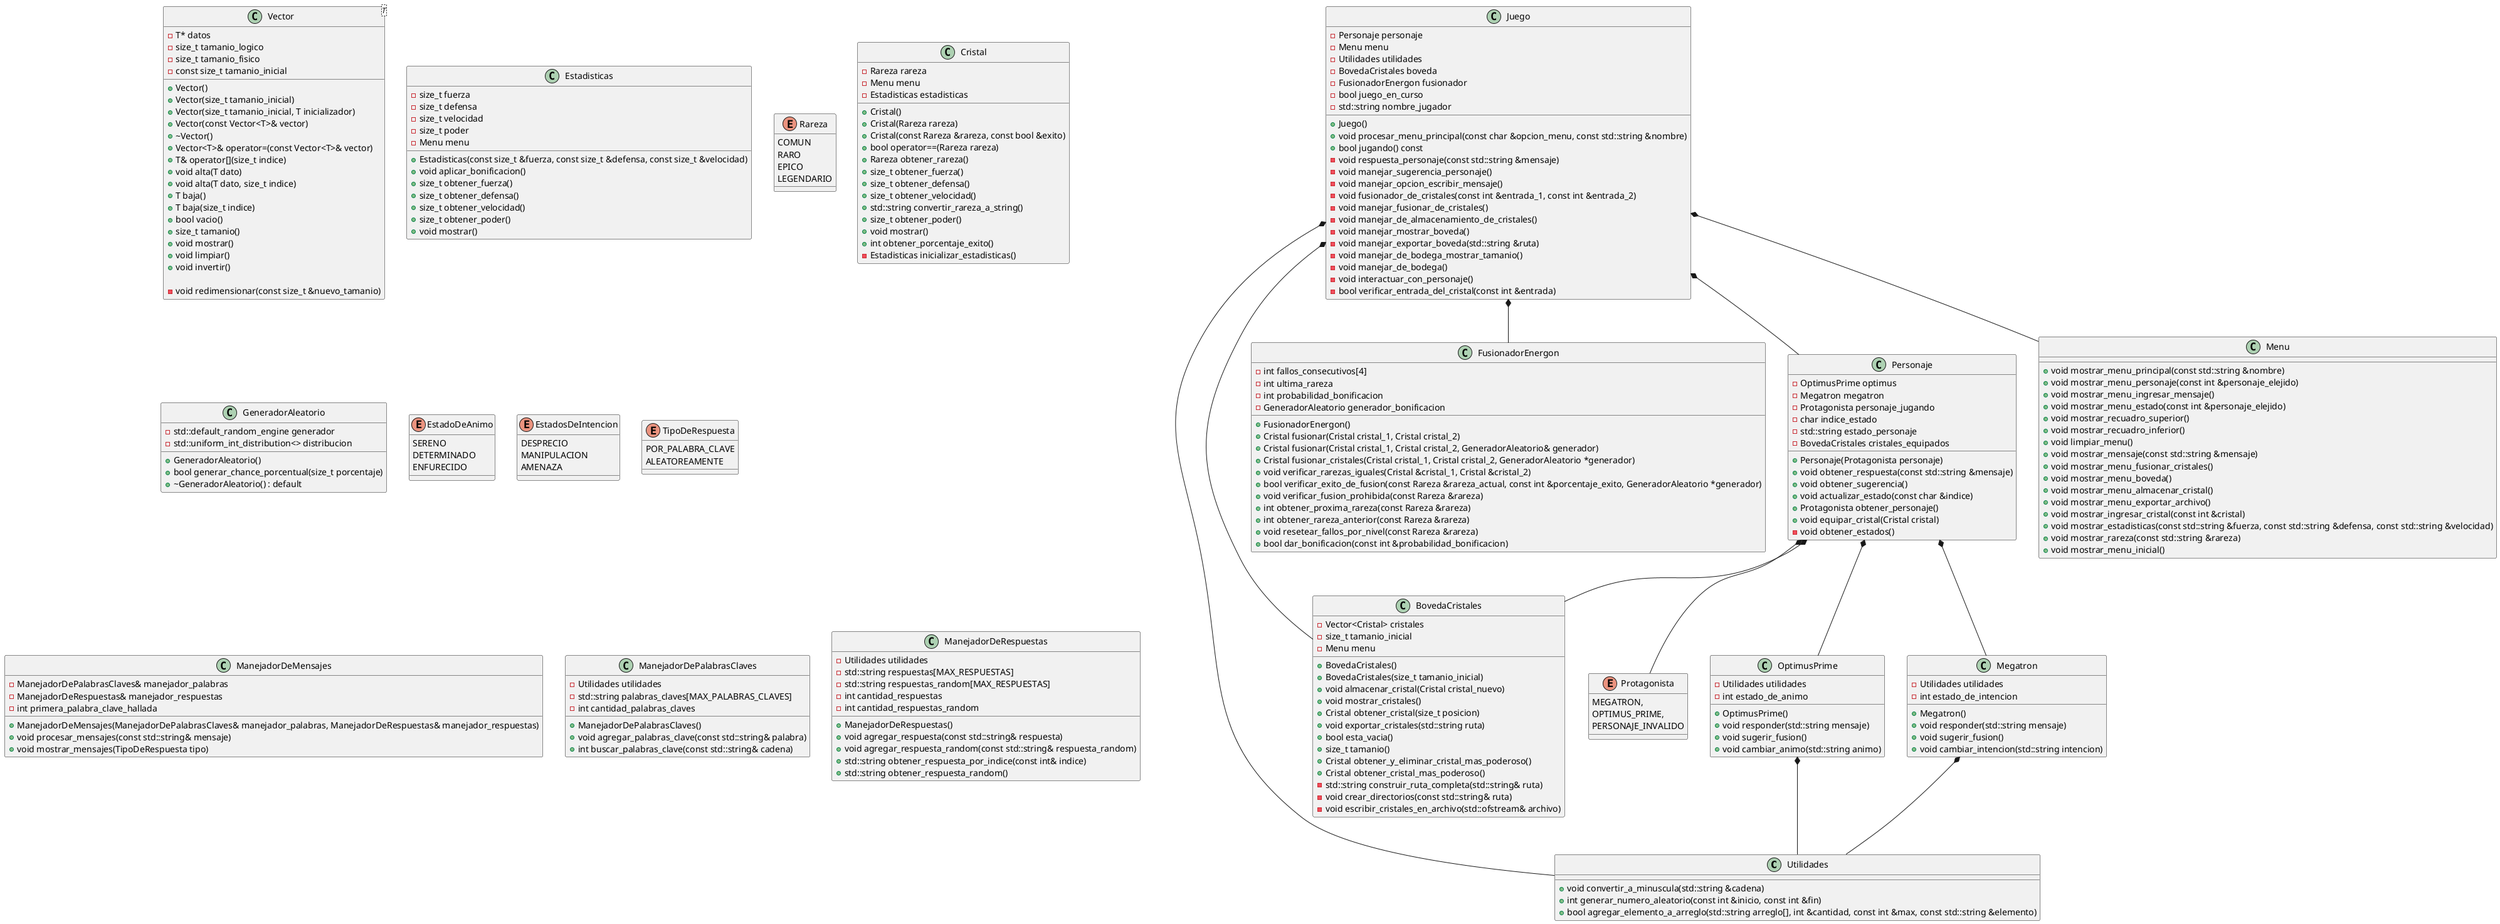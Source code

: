 @startuml
' Clases relacionadas
class Utilidades
class BovedaCristales
class FusionadorEnergon
class Personaje
class Vector
class Estadisticas

' Enum Rareza
enum Rareza {
  COMUN
  RARO
  EPICO
  LEGENDARIO
}

' Clase Utilidades
class Utilidades {
  +void convertir_a_minuscula(std::string &cadena)
  +int generar_numero_aleatorio(const int &inicio, const int &fin)
  +bool agregar_elemento_a_arreglo(std::string arreglo[], int &cantidad, const int &max, const std::string &elemento)
}

' Clase principal: Juego
class Juego {
  +Juego()
  +void procesar_menu_principal(const char &opcion_menu, const std::string &nombre)
  +bool jugando() const

  -Personaje personaje
  -Menu menu
  -Utilidades utilidades
  -BovedaCristales boveda
  -FusionadorEnergon fusionador
  -bool juego_en_curso
  -std::string nombre_jugador

  -void respuesta_personaje(const std::string &mensaje)
  -void manejar_sugerencia_personaje()
  -void manejar_opcion_escribir_mensaje()
  -void fusionador_de_cristales(const int &entrada_1, const int &entrada_2)
  -void manejar_fusionar_de_cristales()
  -void manejar_de_almacenamiento_de_cristales()
  -void manejar_mostrar_boveda()
  -void manejar_exportar_boveda(std::string &ruta)
  -void manejar_de_bodega_mostrar_tamanio()
  -void manejar_de_bodega()
  -void interactuar_con_personaje()
  -bool verificar_entrada_del_cristal(const int &entrada)
}

' Clase BovedaCristales
class BovedaCristales {
  +BovedaCristales()
  +BovedaCristales(size_t tamanio_inicial)
  +void almacenar_cristal(Cristal cristal_nuevo)
  +void mostrar_cristales()
  +Cristal obtener_cristal(size_t posicion)
  +void exportar_cristales(std::string ruta)
  +bool esta_vacia()
  +size_t tamanio()
  +Cristal obtener_y_eliminar_cristal_mas_poderoso()
  +Cristal obtener_cristal_mas_poderoso()

  -Vector<Cristal> cristales
  -size_t tamanio_inicial
  -Menu menu

  -std::string construir_ruta_completa(std::string& ruta)
  -void crear_directorios(const std::string& ruta)
  -void escribir_cristales_en_archivo(std::ofstream& archivo)
}

' Clase Cristal
class Cristal {
  +Cristal()
  +Cristal(Rareza rareza)
  +Cristal(const Rareza &rareza, const bool &exito)
  +bool operator==(Rareza rareza)
  +Rareza obtener_rareza()
  +size_t obtener_fuerza()
  +size_t obtener_defensa()
  +size_t obtener_velocidad()
  +std::string convertir_rareza_a_string()
  +size_t obtener_poder()
  +void mostrar()
  +int obtener_porcentaje_exito()

  -Rareza rareza
  -Menu menu
  -Estadisticas estadisticas
  -Estadisticas inicializar_estadisticas()
}

' Clase Estadisticas
class Estadisticas {
  +Estadisticas(const size_t &fuerza, const size_t &defensa, const size_t &velocidad)
  +void aplicar_bonificacion()
  +size_t obtener_fuerza()
  +size_t obtener_defensa()
  +size_t obtener_velocidad()
  +size_t obtener_poder()
  +void mostrar()

  -size_t fuerza
  -size_t defensa
  -size_t velocidad
  -size_t poder
  -Menu menu
}

' Clase Menu
class Menu {
  +void mostrar_menu_principal(const std::string &nombre)
  +void mostrar_menu_personaje(const int &personaje_elejido)
  +void mostrar_menu_ingresar_mensaje()
  +void mostrar_menu_estado(const int &personaje_elejido)
  +void mostrar_recuadro_superior()
  +void mostrar_recuadro_inferior()
  +void limpiar_menu()
  +void mostrar_mensaje(const std::string &mensaje)
  +void mostrar_menu_fusionar_cristales()
  +void mostrar_menu_boveda()
  +void mostrar_menu_almacenar_cristal()
  +void mostrar_menu_exportar_archivo()
  +void mostrar_ingresar_cristal(const int &cristal)
  +void mostrar_estadisticas(const std::string &fuerza, const std::string &defensa, const std::string &velocidad)
  +void mostrar_rareza(const std::string &rareza)
  +void mostrar_menu_inicial()
}

' Clase FusionadorEnergon
class FusionadorEnergon {
  +FusionadorEnergon()
  +Cristal fusionar(Cristal cristal_1, Cristal cristal_2)
  +Cristal fusionar(Cristal cristal_1, Cristal cristal_2, GeneradorAleatorio& generador)
  +Cristal fusionar_cristales(Cristal cristal_1, Cristal cristal_2, GeneradorAleatorio *generador)
  +void verificar_rarezas_iguales(Cristal &cristal_1, Cristal &cristal_2)
  +bool verificar_exito_de_fusion(const Rareza &rareza_actual, const int &porcentaje_exito, GeneradorAleatorio *generador)
  +void verificar_fusion_prohibida(const Rareza &rareza)
  +int obtener_proxima_rareza(const Rareza &rareza)
  +int obtener_rareza_anterior(const Rareza &rareza)
  +void resetear_fallos_por_nivel(const Rareza &rareza)
  +bool dar_bonificacion(const int &probabilidad_bonificacion)

  -int fallos_consecutivos[4]
  -int ultima_rareza
  -int probabilidad_bonificacion
  -GeneradorAleatorio generador_bonificacion
}
' enum Protagonista
enum Protagonista {
    MEGATRON,
    OPTIMUS_PRIME,
    PERSONAJE_INVALIDO
}

' Clase Personaje
class Personaje {
  +Personaje(Protagonista personaje)
  +void obtener_respuesta(const std::string &mensaje)
  +void obtener_sugerencia()
  +void actualizar_estado(const char &indice)
  +Protagonista obtener_personaje()
  +void equipar_cristal(Cristal cristal)

  -OptimusPrime optimus
  -Megatron megatron
  -Protagonista personaje_jugando
  -char indice_estado
  -std::string estado_personaje
  -BovedaCristales cristales_equipados
  -void obtener_estados()
}

' Clase GeneradorAleatorio
class GeneradorAleatorio {
  +GeneradorAleatorio()
  +bool generar_chance_porcentual(size_t porcentaje)
  +~GeneradorAleatorio() : default

  -std::default_random_engine generador
  -std::uniform_int_distribution<> distribucion
}

' Clase OptimusPrime
class OptimusPrime {
  +OptimusPrime()
  +void responder(std::string mensaje)
  +void sugerir_fusion()
  +void cambiar_animo(std::string animo)

  -Utilidades utilidades
  -int estado_de_animo
}

' Enum para representar el estado de ánimo
enum EstadoDeAnimo {
  SERENO
  DETERMINADO
  ENFURECIDO
}
' Clase Megatron
class Megatron {
  +Megatron()
  +void responder(std::string mensaje)
  +void sugerir_fusion()
  +void cambiar_intencion(std::string intencion)

  -Utilidades utilidades
  -int estado_de_intencion
}

' Enum para representar los estados de intención
enum EstadosDeIntencion {
  DESPRECIO
  MANIPULACION
  AMENAZA
}
' Enumeración TipoDeRespuesta
enum TipoDeRespuesta {
  POR_PALABRA_CLAVE
  ALEATOREAMENTE
}

' Clase ManejadorDeMensajes
class ManejadorDeMensajes {
  +ManejadorDeMensajes(ManejadorDePalabrasClaves& manejador_palabras, ManejadorDeRespuestas& manejador_respuestas)
  +void procesar_mensajes(const std::string& mensaje)
  +void mostrar_mensajes(TipoDeRespuesta tipo)

  -ManejadorDePalabrasClaves& manejador_palabras
  -ManejadorDeRespuestas& manejador_respuestas
  -int primera_palabra_clave_hallada
}

' Clase ManejadorDePalabrasClaves
class ManejadorDePalabrasClaves {
  +ManejadorDePalabrasClaves()
  +void agregar_palabras_clave(const std::string& palabra)
  +int buscar_palabras_clave(const std::string& cadena)

  -Utilidades utilidades
  -std::string palabras_claves[MAX_PALABRAS_CLAVES]
  -int cantidad_palabras_claves
}
' Clase ManejadorDeRespuestas
class ManejadorDeRespuestas {
  +ManejadorDeRespuestas()
  +void agregar_respuesta(const std::string& respuesta)
  +void agregar_respuesta_random(const std::string& respuesta_random)
  +std::string obtener_respuesta_por_indice(const int& indice)
  +std::string obtener_respuesta_random()

  -Utilidades utilidades
  -std::string respuestas[MAX_RESPUESTAS]
  -std::string respuestas_random[MAX_RESPUESTAS]
  -int cantidad_respuestas
  -int cantidad_respuestas_random
}

' Clase Vector<T>
class Vector<T> {
  +Vector()
  +Vector(size_t tamanio_inicial)
  +Vector(size_t tamanio_inicial, T inicializador)
  +Vector(const Vector<T>& vector)
  +~Vector()
  +Vector<T>& operator=(const Vector<T>& vector)
  +T& operator[](size_t indice)
  +void alta(T dato)
  +void alta(T dato, size_t indice)
  +T baja()
  +T baja(size_t indice)
  +bool vacio()
  +size_t tamanio()
  +void mostrar()
  +void limpiar()
  +void invertir()

  -void redimensionar(const size_t &nuevo_tamanio)

  -T* datos
  -size_t tamanio_logico
  -size_t tamanio_fisico
  -const size_t tamanio_inicial
}


' Relaciones de composición
Juego *-- Menu
Juego *-- BovedaCristales
Juego *-- FusionadorEnergon
Juego *-- Utilidades
Juego *-- Personaje


Personaje *-- OptimusPrime
Personaje *-- Megatron
Personaje *-- Protagonista
Personaje *-- BovedaCristales

OptimusPrime *-- Utilidades
Megatron *-- Utilidades






@enduml
